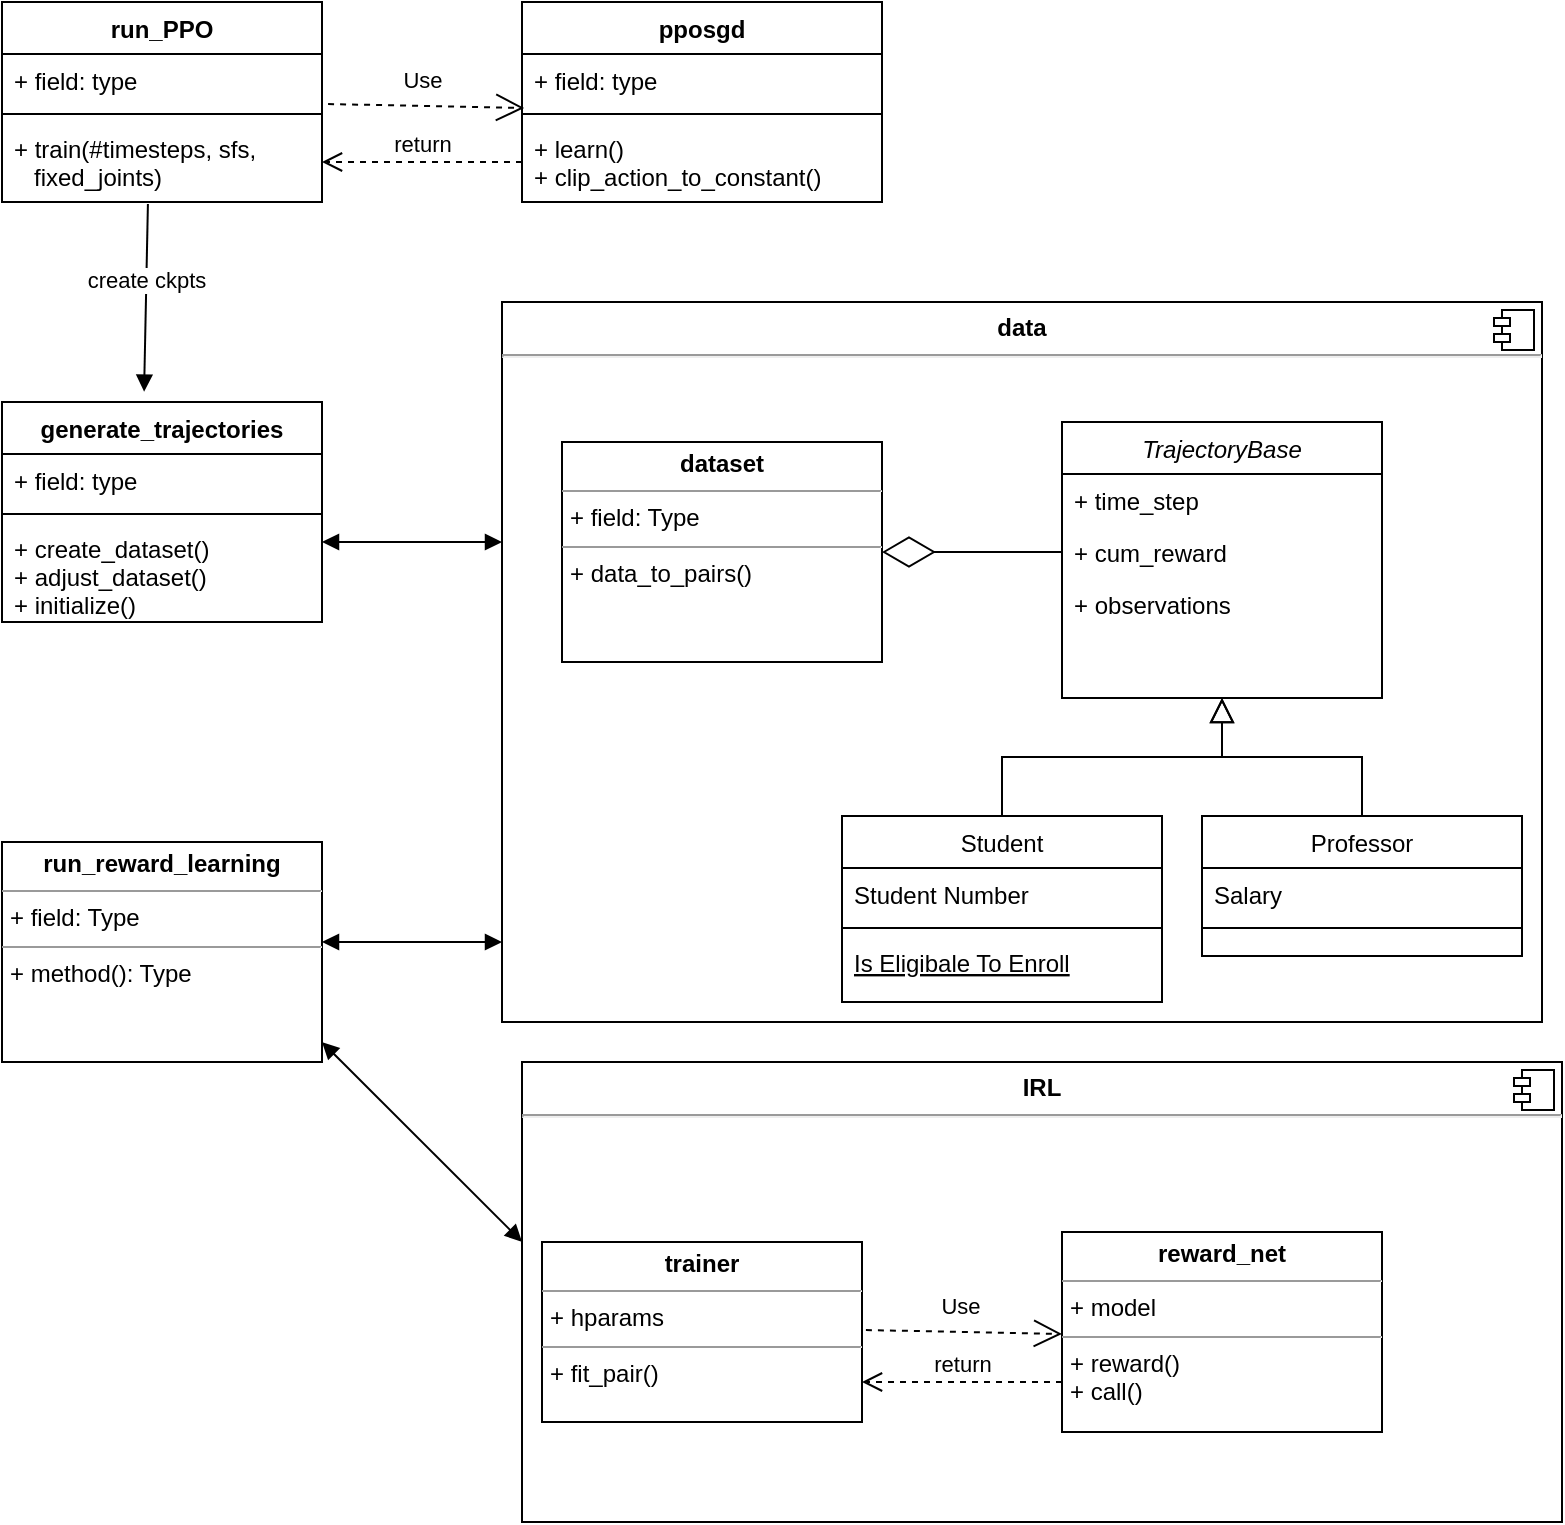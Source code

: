 <mxfile version="13.4.6" type="device"><diagram id="C5RBs43oDa-KdzZeNtuy" name="Page-1"><mxGraphModel dx="1422" dy="766" grid="1" gridSize="10" guides="1" tooltips="1" connect="1" arrows="1" fold="1" page="1" pageScale="1" pageWidth="827" pageHeight="1169" math="0" shadow="0"><root><mxCell id="WIyWlLk6GJQsqaUBKTNV-0"/><mxCell id="WIyWlLk6GJQsqaUBKTNV-1" parent="WIyWlLk6GJQsqaUBKTNV-0"/><mxCell id="1-rUD_kwQlV8onG2BOAq-20" value="&lt;p style=&quot;margin: 0px ; margin-top: 6px ; text-align: center&quot;&gt;&lt;b&gt;data&lt;/b&gt;&lt;/p&gt;&lt;hr&gt;" style="align=left;overflow=fill;html=1;dropTarget=0;" vertex="1" parent="WIyWlLk6GJQsqaUBKTNV-1"><mxGeometry x="290" y="190" width="520" height="360" as="geometry"/></mxCell><mxCell id="1-rUD_kwQlV8onG2BOAq-21" value="" style="shape=component;jettyWidth=8;jettyHeight=4;" vertex="1" parent="1-rUD_kwQlV8onG2BOAq-20"><mxGeometry x="1" width="20" height="20" relative="1" as="geometry"><mxPoint x="-24" y="4" as="offset"/></mxGeometry></mxCell><mxCell id="zkfFHV4jXpPFQw0GAbJ--12" value="" style="endArrow=block;endSize=10;endFill=0;shadow=0;strokeWidth=1;rounded=0;edgeStyle=elbowEdgeStyle;elbow=vertical;" parent="WIyWlLk6GJQsqaUBKTNV-1" source="zkfFHV4jXpPFQw0GAbJ--6" target="zkfFHV4jXpPFQw0GAbJ--0" edge="1"><mxGeometry width="160" relative="1" as="geometry"><mxPoint x="200" y="203" as="sourcePoint"/><mxPoint x="200" y="203" as="targetPoint"/></mxGeometry></mxCell><mxCell id="zkfFHV4jXpPFQw0GAbJ--16" value="" style="endArrow=block;endSize=10;endFill=0;shadow=0;strokeWidth=1;rounded=0;edgeStyle=elbowEdgeStyle;elbow=vertical;" parent="WIyWlLk6GJQsqaUBKTNV-1" source="zkfFHV4jXpPFQw0GAbJ--13" target="zkfFHV4jXpPFQw0GAbJ--0" edge="1"><mxGeometry width="160" relative="1" as="geometry"><mxPoint x="210" y="373" as="sourcePoint"/><mxPoint x="310" y="271" as="targetPoint"/></mxGeometry></mxCell><mxCell id="1-rUD_kwQlV8onG2BOAq-5" value="run_PPO" style="swimlane;fontStyle=1;align=center;verticalAlign=top;childLayout=stackLayout;horizontal=1;startSize=26;horizontalStack=0;resizeParent=1;resizeParentMax=0;resizeLast=0;collapsible=1;marginBottom=0;" vertex="1" parent="WIyWlLk6GJQsqaUBKTNV-1"><mxGeometry x="40" y="40" width="160" height="100" as="geometry"/></mxCell><mxCell id="1-rUD_kwQlV8onG2BOAq-6" value="+ field: type" style="text;strokeColor=none;fillColor=none;align=left;verticalAlign=top;spacingLeft=4;spacingRight=4;overflow=hidden;rotatable=0;points=[[0,0.5],[1,0.5]];portConstraint=eastwest;" vertex="1" parent="1-rUD_kwQlV8onG2BOAq-5"><mxGeometry y="26" width="160" height="26" as="geometry"/></mxCell><mxCell id="1-rUD_kwQlV8onG2BOAq-7" value="" style="line;strokeWidth=1;fillColor=none;align=left;verticalAlign=middle;spacingTop=-1;spacingLeft=3;spacingRight=3;rotatable=0;labelPosition=right;points=[];portConstraint=eastwest;" vertex="1" parent="1-rUD_kwQlV8onG2BOAq-5"><mxGeometry y="52" width="160" height="8" as="geometry"/></mxCell><mxCell id="1-rUD_kwQlV8onG2BOAq-8" value="+ train(#timesteps, sfs,&#xA;   fixed_joints)&#xA;" style="text;strokeColor=none;fillColor=none;align=left;verticalAlign=top;spacingLeft=4;spacingRight=4;overflow=hidden;rotatable=0;points=[[0,0.5],[1,0.5]];portConstraint=eastwest;" vertex="1" parent="1-rUD_kwQlV8onG2BOAq-5"><mxGeometry y="60" width="160" height="40" as="geometry"/></mxCell><mxCell id="1-rUD_kwQlV8onG2BOAq-9" value="generate_trajectories&#xA;" style="swimlane;fontStyle=1;align=center;verticalAlign=top;childLayout=stackLayout;horizontal=1;startSize=26;horizontalStack=0;resizeParent=1;resizeParentMax=0;resizeLast=0;collapsible=1;marginBottom=0;" vertex="1" parent="WIyWlLk6GJQsqaUBKTNV-1"><mxGeometry x="40" y="240" width="160" height="110" as="geometry"/></mxCell><mxCell id="1-rUD_kwQlV8onG2BOAq-10" value="+ field: type" style="text;strokeColor=none;fillColor=none;align=left;verticalAlign=top;spacingLeft=4;spacingRight=4;overflow=hidden;rotatable=0;points=[[0,0.5],[1,0.5]];portConstraint=eastwest;" vertex="1" parent="1-rUD_kwQlV8onG2BOAq-9"><mxGeometry y="26" width="160" height="26" as="geometry"/></mxCell><mxCell id="1-rUD_kwQlV8onG2BOAq-11" value="" style="line;strokeWidth=1;fillColor=none;align=left;verticalAlign=middle;spacingTop=-1;spacingLeft=3;spacingRight=3;rotatable=0;labelPosition=right;points=[];portConstraint=eastwest;" vertex="1" parent="1-rUD_kwQlV8onG2BOAq-9"><mxGeometry y="52" width="160" height="8" as="geometry"/></mxCell><mxCell id="1-rUD_kwQlV8onG2BOAq-12" value="+ create_dataset()&#xA;+ adjust_dataset()&#xA;+ initialize()&#xA;" style="text;strokeColor=none;fillColor=none;align=left;verticalAlign=top;spacingLeft=4;spacingRight=4;overflow=hidden;rotatable=0;points=[[0,0.5],[1,0.5]];portConstraint=eastwest;" vertex="1" parent="1-rUD_kwQlV8onG2BOAq-9"><mxGeometry y="60" width="160" height="50" as="geometry"/></mxCell><mxCell id="1-rUD_kwQlV8onG2BOAq-13" value="pposgd" style="swimlane;fontStyle=1;align=center;verticalAlign=top;childLayout=stackLayout;horizontal=1;startSize=26;horizontalStack=0;resizeParent=1;resizeParentMax=0;resizeLast=0;collapsible=1;marginBottom=0;" vertex="1" parent="WIyWlLk6GJQsqaUBKTNV-1"><mxGeometry x="300" y="40" width="180" height="100" as="geometry"/></mxCell><mxCell id="1-rUD_kwQlV8onG2BOAq-14" value="+ field: type" style="text;strokeColor=none;fillColor=none;align=left;verticalAlign=top;spacingLeft=4;spacingRight=4;overflow=hidden;rotatable=0;points=[[0,0.5],[1,0.5]];portConstraint=eastwest;" vertex="1" parent="1-rUD_kwQlV8onG2BOAq-13"><mxGeometry y="26" width="180" height="26" as="geometry"/></mxCell><mxCell id="1-rUD_kwQlV8onG2BOAq-15" value="" style="line;strokeWidth=1;fillColor=none;align=left;verticalAlign=middle;spacingTop=-1;spacingLeft=3;spacingRight=3;rotatable=0;labelPosition=right;points=[];portConstraint=eastwest;" vertex="1" parent="1-rUD_kwQlV8onG2BOAq-13"><mxGeometry y="52" width="180" height="8" as="geometry"/></mxCell><mxCell id="1-rUD_kwQlV8onG2BOAq-16" value="+ learn()&#xA;+ clip_action_to_constant()&#xA;" style="text;strokeColor=none;fillColor=none;align=left;verticalAlign=top;spacingLeft=4;spacingRight=4;overflow=hidden;rotatable=0;points=[[0,0.5],[1,0.5]];portConstraint=eastwest;" vertex="1" parent="1-rUD_kwQlV8onG2BOAq-13"><mxGeometry y="60" width="180" height="40" as="geometry"/></mxCell><mxCell id="1-rUD_kwQlV8onG2BOAq-17" value="Use" style="endArrow=open;endSize=12;dashed=1;html=1;exitX=1.019;exitY=0.962;exitDx=0;exitDy=0;exitPerimeter=0;entryX=0.006;entryY=1.038;entryDx=0;entryDy=0;entryPerimeter=0;" edge="1" parent="WIyWlLk6GJQsqaUBKTNV-1" source="1-rUD_kwQlV8onG2BOAq-6" target="1-rUD_kwQlV8onG2BOAq-14"><mxGeometry x="-0.046" y="13" width="160" relative="1" as="geometry"><mxPoint x="330" y="390" as="sourcePoint"/><mxPoint x="490" y="390" as="targetPoint"/><Array as="points"/><mxPoint as="offset"/></mxGeometry></mxCell><mxCell id="1-rUD_kwQlV8onG2BOAq-18" value="return" style="html=1;verticalAlign=bottom;endArrow=open;dashed=1;endSize=8;entryX=1;entryY=0.5;entryDx=0;entryDy=0;exitX=0;exitY=0.5;exitDx=0;exitDy=0;" edge="1" parent="WIyWlLk6GJQsqaUBKTNV-1" source="1-rUD_kwQlV8onG2BOAq-16" target="1-rUD_kwQlV8onG2BOAq-8"><mxGeometry relative="1" as="geometry"><mxPoint x="440" y="380" as="sourcePoint"/><mxPoint x="210" y="120" as="targetPoint"/><Array as="points"/></mxGeometry></mxCell><mxCell id="1-rUD_kwQlV8onG2BOAq-19" value="&lt;div&gt;create ckpts&lt;/div&gt;" style="html=1;verticalAlign=bottom;endArrow=block;exitX=0.456;exitY=1.025;exitDx=0;exitDy=0;exitPerimeter=0;entryX=0.444;entryY=-0.047;entryDx=0;entryDy=0;entryPerimeter=0;" edge="1" parent="WIyWlLk6GJQsqaUBKTNV-1" source="1-rUD_kwQlV8onG2BOAq-8" target="1-rUD_kwQlV8onG2BOAq-9"><mxGeometry width="80" relative="1" as="geometry"><mxPoint x="370" y="390" as="sourcePoint"/><mxPoint x="450" y="390" as="targetPoint"/></mxGeometry></mxCell><mxCell id="zkfFHV4jXpPFQw0GAbJ--0" value="TrajectoryBase&#xA;" style="swimlane;fontStyle=2;align=center;verticalAlign=top;childLayout=stackLayout;horizontal=1;startSize=26;horizontalStack=0;resizeParent=1;resizeLast=0;collapsible=1;marginBottom=0;rounded=0;shadow=0;strokeWidth=1;" parent="WIyWlLk6GJQsqaUBKTNV-1" vertex="1"><mxGeometry x="570" y="250" width="160" height="138" as="geometry"><mxRectangle x="230" y="140" width="160" height="26" as="alternateBounds"/></mxGeometry></mxCell><mxCell id="zkfFHV4jXpPFQw0GAbJ--1" value="+ time_step" style="text;align=left;verticalAlign=top;spacingLeft=4;spacingRight=4;overflow=hidden;rotatable=0;points=[[0,0.5],[1,0.5]];portConstraint=eastwest;" parent="zkfFHV4jXpPFQw0GAbJ--0" vertex="1"><mxGeometry y="26" width="160" height="26" as="geometry"/></mxCell><mxCell id="zkfFHV4jXpPFQw0GAbJ--2" value="+ cum_reward&#xA;" style="text;align=left;verticalAlign=top;spacingLeft=4;spacingRight=4;overflow=hidden;rotatable=0;points=[[0,0.5],[1,0.5]];portConstraint=eastwest;rounded=0;shadow=0;html=0;" parent="zkfFHV4jXpPFQw0GAbJ--0" vertex="1"><mxGeometry y="52" width="160" height="26" as="geometry"/></mxCell><mxCell id="zkfFHV4jXpPFQw0GAbJ--3" value="+ observations&#xA;" style="text;align=left;verticalAlign=top;spacingLeft=4;spacingRight=4;overflow=hidden;rotatable=0;points=[[0,0.5],[1,0.5]];portConstraint=eastwest;rounded=0;shadow=0;html=0;" parent="zkfFHV4jXpPFQw0GAbJ--0" vertex="1"><mxGeometry y="78" width="160" height="26" as="geometry"/></mxCell><mxCell id="zkfFHV4jXpPFQw0GAbJ--6" value="Student" style="swimlane;fontStyle=0;align=center;verticalAlign=top;childLayout=stackLayout;horizontal=1;startSize=26;horizontalStack=0;resizeParent=1;resizeLast=0;collapsible=1;marginBottom=0;rounded=0;shadow=0;strokeWidth=1;" parent="WIyWlLk6GJQsqaUBKTNV-1" vertex="1"><mxGeometry x="460" y="447" width="160" height="93" as="geometry"><mxRectangle x="130" y="380" width="160" height="26" as="alternateBounds"/></mxGeometry></mxCell><mxCell id="zkfFHV4jXpPFQw0GAbJ--7" value="Student Number" style="text;align=left;verticalAlign=top;spacingLeft=4;spacingRight=4;overflow=hidden;rotatable=0;points=[[0,0.5],[1,0.5]];portConstraint=eastwest;" parent="zkfFHV4jXpPFQw0GAbJ--6" vertex="1"><mxGeometry y="26" width="160" height="26" as="geometry"/></mxCell><mxCell id="zkfFHV4jXpPFQw0GAbJ--9" value="" style="line;html=1;strokeWidth=1;align=left;verticalAlign=middle;spacingTop=-1;spacingLeft=3;spacingRight=3;rotatable=0;labelPosition=right;points=[];portConstraint=eastwest;" parent="zkfFHV4jXpPFQw0GAbJ--6" vertex="1"><mxGeometry y="52" width="160" height="8" as="geometry"/></mxCell><mxCell id="zkfFHV4jXpPFQw0GAbJ--10" value="Is Eligibale To Enroll" style="text;align=left;verticalAlign=top;spacingLeft=4;spacingRight=4;overflow=hidden;rotatable=0;points=[[0,0.5],[1,0.5]];portConstraint=eastwest;fontStyle=4" parent="zkfFHV4jXpPFQw0GAbJ--6" vertex="1"><mxGeometry y="60" width="160" height="26" as="geometry"/></mxCell><mxCell id="zkfFHV4jXpPFQw0GAbJ--13" value="Professor" style="swimlane;fontStyle=0;align=center;verticalAlign=top;childLayout=stackLayout;horizontal=1;startSize=26;horizontalStack=0;resizeParent=1;resizeLast=0;collapsible=1;marginBottom=0;rounded=0;shadow=0;strokeWidth=1;" parent="WIyWlLk6GJQsqaUBKTNV-1" vertex="1"><mxGeometry x="640" y="447" width="160" height="70" as="geometry"><mxRectangle x="340" y="380" width="170" height="26" as="alternateBounds"/></mxGeometry></mxCell><mxCell id="zkfFHV4jXpPFQw0GAbJ--14" value="Salary" style="text;align=left;verticalAlign=top;spacingLeft=4;spacingRight=4;overflow=hidden;rotatable=0;points=[[0,0.5],[1,0.5]];portConstraint=eastwest;" parent="zkfFHV4jXpPFQw0GAbJ--13" vertex="1"><mxGeometry y="26" width="160" height="26" as="geometry"/></mxCell><mxCell id="zkfFHV4jXpPFQw0GAbJ--15" value="" style="line;html=1;strokeWidth=1;align=left;verticalAlign=middle;spacingTop=-1;spacingLeft=3;spacingRight=3;rotatable=0;labelPosition=right;points=[];portConstraint=eastwest;" parent="zkfFHV4jXpPFQw0GAbJ--13" vertex="1"><mxGeometry y="52" width="160" height="8" as="geometry"/></mxCell><mxCell id="1-rUD_kwQlV8onG2BOAq-24" value="&lt;p style=&quot;margin: 0px ; margin-top: 4px ; text-align: center&quot;&gt;&lt;b&gt;dataset&lt;/b&gt;&lt;/p&gt;&lt;hr size=&quot;1&quot;&gt;&lt;p style=&quot;margin: 0px ; margin-left: 4px&quot;&gt;+ field: Type&lt;/p&gt;&lt;hr size=&quot;1&quot;&gt;&lt;p style=&quot;margin: 0px ; margin-left: 4px&quot;&gt;+ data_to_pairs()&lt;/p&gt;" style="verticalAlign=top;align=left;overflow=fill;fontSize=12;fontFamily=Helvetica;html=1;" vertex="1" parent="WIyWlLk6GJQsqaUBKTNV-1"><mxGeometry x="320" y="260" width="160" height="110" as="geometry"/></mxCell><mxCell id="1-rUD_kwQlV8onG2BOAq-28" value="" style="endArrow=diamondThin;endFill=0;endSize=24;html=1;entryX=1;entryY=0.5;entryDx=0;entryDy=0;" edge="1" parent="WIyWlLk6GJQsqaUBKTNV-1" source="zkfFHV4jXpPFQw0GAbJ--2" target="1-rUD_kwQlV8onG2BOAq-24"><mxGeometry width="160" relative="1" as="geometry"><mxPoint x="330" y="390" as="sourcePoint"/><mxPoint x="490" y="390" as="targetPoint"/></mxGeometry></mxCell><mxCell id="1-rUD_kwQlV8onG2BOAq-33" value="&lt;p style=&quot;margin: 0px ; margin-top: 4px ; text-align: center&quot;&gt;&lt;b&gt;run_reward_learning&lt;/b&gt;&lt;/p&gt;&lt;hr size=&quot;1&quot;&gt;&lt;p style=&quot;margin: 0px ; margin-left: 4px&quot;&gt;+ field: Type&lt;/p&gt;&lt;hr size=&quot;1&quot;&gt;&lt;p style=&quot;margin: 0px ; margin-left: 4px&quot;&gt;+ method(): Type&lt;/p&gt;" style="verticalAlign=top;align=left;overflow=fill;fontSize=12;fontFamily=Helvetica;html=1;" vertex="1" parent="WIyWlLk6GJQsqaUBKTNV-1"><mxGeometry x="40" y="460" width="160" height="110" as="geometry"/></mxCell><mxCell id="1-rUD_kwQlV8onG2BOAq-39" value="" style="endArrow=block;startArrow=block;endFill=1;startFill=1;html=1;" edge="1" parent="WIyWlLk6GJQsqaUBKTNV-1"><mxGeometry width="160" relative="1" as="geometry"><mxPoint x="200" y="310" as="sourcePoint"/><mxPoint x="290" y="310" as="targetPoint"/></mxGeometry></mxCell><mxCell id="1-rUD_kwQlV8onG2BOAq-44" value="&lt;p style=&quot;margin: 0px ; margin-top: 6px ; text-align: center&quot;&gt;&lt;b&gt;IRL&lt;/b&gt;&lt;/p&gt;&lt;hr&gt;&lt;p style=&quot;margin: 0px ; margin-left: 8px&quot;&gt;&lt;br&gt;&lt;/p&gt;" style="align=left;overflow=fill;html=1;dropTarget=0;" vertex="1" parent="WIyWlLk6GJQsqaUBKTNV-1"><mxGeometry x="300" y="570" width="520" height="230" as="geometry"/></mxCell><mxCell id="1-rUD_kwQlV8onG2BOAq-45" value="" style="shape=component;jettyWidth=8;jettyHeight=4;" vertex="1" parent="1-rUD_kwQlV8onG2BOAq-44"><mxGeometry x="1" width="20" height="20" relative="1" as="geometry"><mxPoint x="-24" y="4" as="offset"/></mxGeometry></mxCell><mxCell id="1-rUD_kwQlV8onG2BOAq-46" value="&lt;p style=&quot;margin: 0px ; margin-top: 4px ; text-align: center&quot;&gt;&lt;b&gt;trainer&lt;/b&gt;&lt;/p&gt;&lt;hr size=&quot;1&quot;&gt;&lt;p style=&quot;margin: 0px ; margin-left: 4px&quot;&gt;+ hparams&lt;br&gt;&lt;/p&gt;&lt;hr size=&quot;1&quot;&gt;&lt;p style=&quot;margin: 0px ; margin-left: 4px&quot;&gt;+ fit_pair()&lt;/p&gt;" style="verticalAlign=top;align=left;overflow=fill;fontSize=12;fontFamily=Helvetica;html=1;" vertex="1" parent="WIyWlLk6GJQsqaUBKTNV-1"><mxGeometry x="310" y="660" width="160" height="90" as="geometry"/></mxCell><mxCell id="1-rUD_kwQlV8onG2BOAq-47" value="&lt;p style=&quot;margin: 0px ; margin-top: 4px ; text-align: center&quot;&gt;&lt;b&gt;reward_net&lt;/b&gt;&lt;/p&gt;&lt;hr size=&quot;1&quot;&gt;&lt;p style=&quot;margin: 0px ; margin-left: 4px&quot;&gt;+ model&lt;br&gt;&lt;/p&gt;&lt;hr size=&quot;1&quot;&gt;&lt;p style=&quot;margin: 0px ; margin-left: 4px&quot;&gt;+ reward()&lt;/p&gt;&lt;p style=&quot;margin: 0px ; margin-left: 4px&quot;&gt;+ call()&lt;br&gt;&lt;/p&gt;" style="verticalAlign=top;align=left;overflow=fill;fontSize=12;fontFamily=Helvetica;html=1;" vertex="1" parent="WIyWlLk6GJQsqaUBKTNV-1"><mxGeometry x="570" y="655" width="160" height="100" as="geometry"/></mxCell><mxCell id="1-rUD_kwQlV8onG2BOAq-48" value="Use" style="endArrow=open;endSize=12;dashed=1;html=1;exitX=1.019;exitY=0.962;exitDx=0;exitDy=0;exitPerimeter=0;entryX=0.006;entryY=1.038;entryDx=0;entryDy=0;entryPerimeter=0;" edge="1" parent="WIyWlLk6GJQsqaUBKTNV-1"><mxGeometry x="-0.046" y="13" width="160" relative="1" as="geometry"><mxPoint x="471.96" y="704.012" as="sourcePoint"/><mxPoint x="570" y="705.988" as="targetPoint"/><Array as="points"/><mxPoint as="offset"/></mxGeometry></mxCell><mxCell id="1-rUD_kwQlV8onG2BOAq-49" value="return" style="html=1;verticalAlign=bottom;endArrow=open;dashed=1;endSize=8;entryX=1;entryY=0.5;entryDx=0;entryDy=0;exitX=0;exitY=0.5;exitDx=0;exitDy=0;" edge="1" parent="WIyWlLk6GJQsqaUBKTNV-1"><mxGeometry relative="1" as="geometry"><mxPoint x="570" y="730" as="sourcePoint"/><mxPoint x="470" y="730" as="targetPoint"/><Array as="points"/></mxGeometry></mxCell><mxCell id="1-rUD_kwQlV8onG2BOAq-50" value="" style="endArrow=block;startArrow=block;endFill=1;startFill=1;html=1;" edge="1" parent="WIyWlLk6GJQsqaUBKTNV-1"><mxGeometry width="160" relative="1" as="geometry"><mxPoint x="200" y="510" as="sourcePoint"/><mxPoint x="290" y="510" as="targetPoint"/></mxGeometry></mxCell><mxCell id="1-rUD_kwQlV8onG2BOAq-51" value="" style="endArrow=block;startArrow=block;endFill=1;startFill=1;html=1;entryX=0;entryY=0.391;entryDx=0;entryDy=0;entryPerimeter=0;" edge="1" parent="WIyWlLk6GJQsqaUBKTNV-1" target="1-rUD_kwQlV8onG2BOAq-44"><mxGeometry width="160" relative="1" as="geometry"><mxPoint x="200" y="560" as="sourcePoint"/><mxPoint x="290" y="560" as="targetPoint"/></mxGeometry></mxCell></root></mxGraphModel></diagram></mxfile>